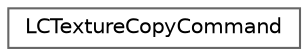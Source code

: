 digraph "类继承关系图"
{
 // LATEX_PDF_SIZE
  bgcolor="transparent";
  edge [fontname=Helvetica,fontsize=10,labelfontname=Helvetica,labelfontsize=10];
  node [fontname=Helvetica,fontsize=10,shape=box,height=0.2,width=0.4];
  rankdir="LR";
  Node0 [id="Node000000",label="LCTextureCopyCommand",height=0.2,width=0.4,color="grey40", fillcolor="white", style="filled",URL="$struct_l_c_texture_copy_command.html",tooltip=" "];
}
